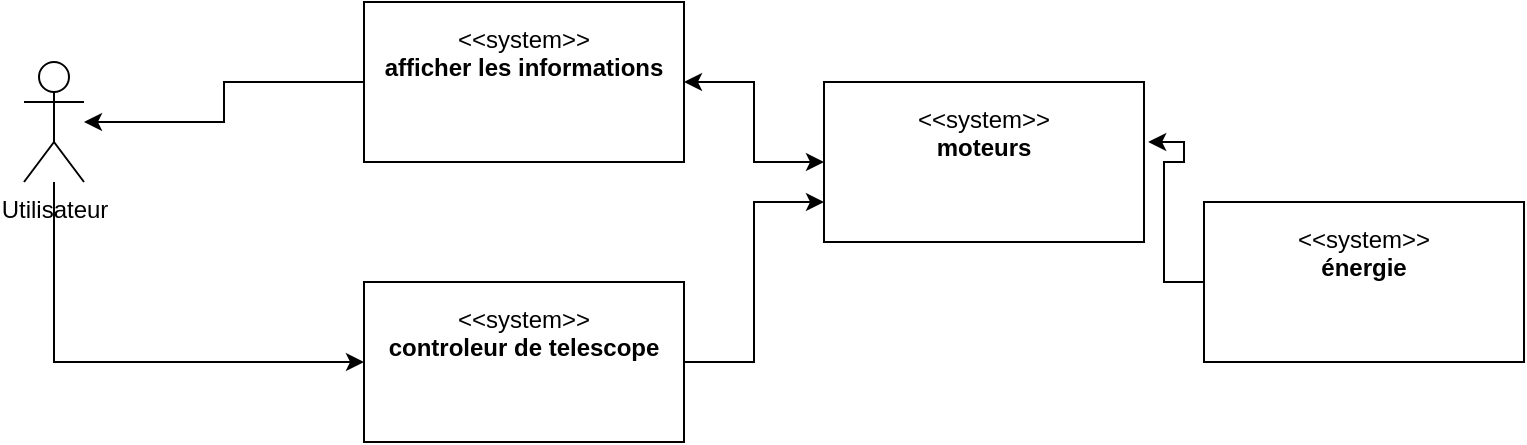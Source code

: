 <mxfile version="14.6.12" type="device"><diagram id="hds-YFgvMo6rerNIGMxi" name="Page-1"><mxGraphModel dx="1102" dy="614" grid="1" gridSize="10" guides="1" tooltips="1" connect="1" arrows="1" fold="1" page="1" pageScale="1" pageWidth="827" pageHeight="1169" math="0" shadow="0"><root><mxCell id="0"/><mxCell id="1" parent="0"/><mxCell id="C8aRfPutycicEXADkGqb-21" style="edgeStyle=orthogonalEdgeStyle;rounded=0;orthogonalLoop=1;jettySize=auto;html=1;entryX=0;entryY=0.5;entryDx=0;entryDy=0;startArrow=classic;startFill=1;endArrow=none;endFill=0;" edge="1" parent="1" source="C8aRfPutycicEXADkGqb-6" target="C8aRfPutycicEXADkGqb-7"><mxGeometry relative="1" as="geometry"/></mxCell><mxCell id="C8aRfPutycicEXADkGqb-6" value="Utilisateur" style="shape=umlActor;html=1;verticalLabelPosition=bottom;verticalAlign=top;align=center;" vertex="1" parent="1"><mxGeometry x="70" y="330" width="30" height="60" as="geometry"/></mxCell><mxCell id="C8aRfPutycicEXADkGqb-19" style="edgeStyle=orthogonalEdgeStyle;rounded=0;orthogonalLoop=1;jettySize=auto;html=1;entryX=0;entryY=0.5;entryDx=0;entryDy=0;startArrow=classic;startFill=1;" edge="1" parent="1" source="C8aRfPutycicEXADkGqb-7" target="C8aRfPutycicEXADkGqb-12"><mxGeometry relative="1" as="geometry"/></mxCell><mxCell id="C8aRfPutycicEXADkGqb-7" value="&lt;p&gt;&amp;lt;&amp;lt;system&amp;gt;&amp;gt;&lt;br&gt;&lt;b&gt;afficher les informations&lt;/b&gt;&lt;/p&gt;" style="shape=rect;html=1;overflow=fill;whiteSpace=wrap;align=center;" vertex="1" parent="1"><mxGeometry x="240" y="300" width="160" height="80" as="geometry"/></mxCell><mxCell id="C8aRfPutycicEXADkGqb-20" style="edgeStyle=orthogonalEdgeStyle;rounded=0;orthogonalLoop=1;jettySize=auto;html=1;entryX=0;entryY=0.75;entryDx=0;entryDy=0;startArrow=none;startFill=0;" edge="1" parent="1" source="C8aRfPutycicEXADkGqb-11" target="C8aRfPutycicEXADkGqb-12"><mxGeometry relative="1" as="geometry"/></mxCell><mxCell id="C8aRfPutycicEXADkGqb-23" style="edgeStyle=orthogonalEdgeStyle;rounded=0;orthogonalLoop=1;jettySize=auto;html=1;startArrow=classic;startFill=1;endArrow=none;endFill=0;" edge="1" parent="1" source="C8aRfPutycicEXADkGqb-11" target="C8aRfPutycicEXADkGqb-6"><mxGeometry relative="1" as="geometry"/></mxCell><mxCell id="C8aRfPutycicEXADkGqb-11" value="&lt;p&gt;&amp;lt;&amp;lt;system&amp;gt;&amp;gt;&lt;br&gt;&lt;b&gt;controleur de telescope&lt;/b&gt;&lt;/p&gt;" style="shape=rect;html=1;overflow=fill;whiteSpace=wrap;align=center;" vertex="1" parent="1"><mxGeometry x="240" y="440" width="160" height="80" as="geometry"/></mxCell><mxCell id="C8aRfPutycicEXADkGqb-12" value="&lt;p&gt;&amp;lt;&amp;lt;system&amp;gt;&amp;gt;&lt;br&gt;&lt;b&gt;moteurs&lt;/b&gt;&lt;/p&gt;" style="shape=rect;html=1;overflow=fill;whiteSpace=wrap;align=center;" vertex="1" parent="1"><mxGeometry x="470" y="340" width="160" height="80" as="geometry"/></mxCell><mxCell id="C8aRfPutycicEXADkGqb-14" style="edgeStyle=orthogonalEdgeStyle;rounded=0;orthogonalLoop=1;jettySize=auto;html=1;entryX=1.013;entryY=0.375;entryDx=0;entryDy=0;entryPerimeter=0;" edge="1" parent="1" source="C8aRfPutycicEXADkGqb-13" target="C8aRfPutycicEXADkGqb-12"><mxGeometry relative="1" as="geometry"/></mxCell><mxCell id="C8aRfPutycicEXADkGqb-13" value="&lt;p&gt;&amp;lt;&amp;lt;system&amp;gt;&amp;gt;&lt;br&gt;&lt;b&gt;énergie&lt;/b&gt;&lt;/p&gt;" style="shape=rect;html=1;overflow=fill;whiteSpace=wrap;align=center;" vertex="1" parent="1"><mxGeometry x="660" y="400" width="160" height="80" as="geometry"/></mxCell></root></mxGraphModel></diagram></mxfile>